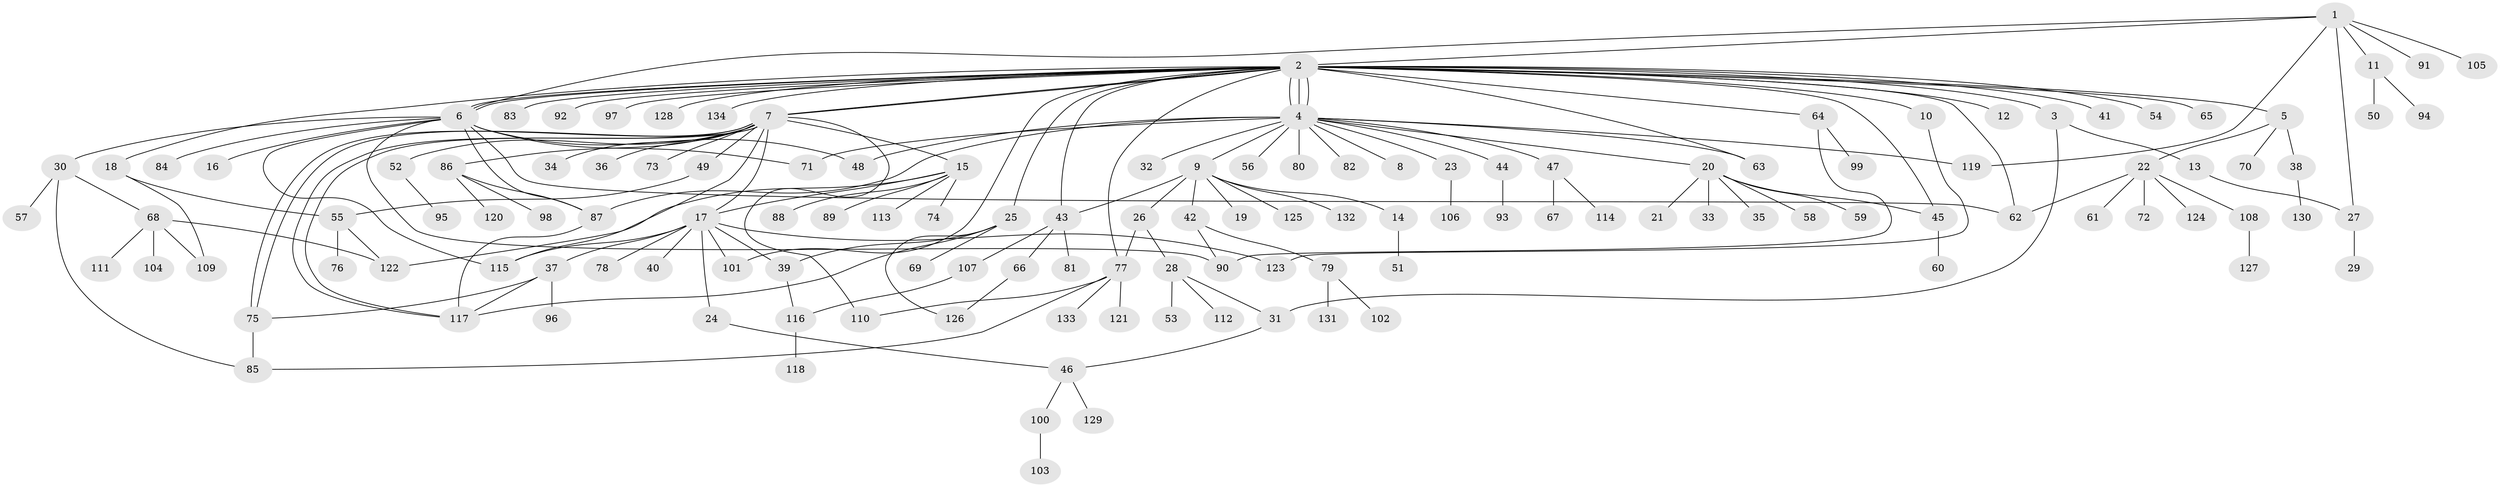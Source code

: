 // Generated by graph-tools (version 1.1) at 2025/11/02/27/25 16:11:12]
// undirected, 134 vertices, 175 edges
graph export_dot {
graph [start="1"]
  node [color=gray90,style=filled];
  1;
  2;
  3;
  4;
  5;
  6;
  7;
  8;
  9;
  10;
  11;
  12;
  13;
  14;
  15;
  16;
  17;
  18;
  19;
  20;
  21;
  22;
  23;
  24;
  25;
  26;
  27;
  28;
  29;
  30;
  31;
  32;
  33;
  34;
  35;
  36;
  37;
  38;
  39;
  40;
  41;
  42;
  43;
  44;
  45;
  46;
  47;
  48;
  49;
  50;
  51;
  52;
  53;
  54;
  55;
  56;
  57;
  58;
  59;
  60;
  61;
  62;
  63;
  64;
  65;
  66;
  67;
  68;
  69;
  70;
  71;
  72;
  73;
  74;
  75;
  76;
  77;
  78;
  79;
  80;
  81;
  82;
  83;
  84;
  85;
  86;
  87;
  88;
  89;
  90;
  91;
  92;
  93;
  94;
  95;
  96;
  97;
  98;
  99;
  100;
  101;
  102;
  103;
  104;
  105;
  106;
  107;
  108;
  109;
  110;
  111;
  112;
  113;
  114;
  115;
  116;
  117;
  118;
  119;
  120;
  121;
  122;
  123;
  124;
  125;
  126;
  127;
  128;
  129;
  130;
  131;
  132;
  133;
  134;
  1 -- 2;
  1 -- 6;
  1 -- 11;
  1 -- 27;
  1 -- 91;
  1 -- 105;
  1 -- 119;
  2 -- 3;
  2 -- 4;
  2 -- 4;
  2 -- 4;
  2 -- 5;
  2 -- 6;
  2 -- 6;
  2 -- 7;
  2 -- 7;
  2 -- 10;
  2 -- 12;
  2 -- 18;
  2 -- 25;
  2 -- 41;
  2 -- 43;
  2 -- 45;
  2 -- 54;
  2 -- 62;
  2 -- 63;
  2 -- 64;
  2 -- 65;
  2 -- 77;
  2 -- 83;
  2 -- 92;
  2 -- 97;
  2 -- 101;
  2 -- 128;
  2 -- 134;
  3 -- 13;
  3 -- 31;
  4 -- 8;
  4 -- 9;
  4 -- 20;
  4 -- 23;
  4 -- 32;
  4 -- 44;
  4 -- 47;
  4 -- 48;
  4 -- 56;
  4 -- 63;
  4 -- 71;
  4 -- 80;
  4 -- 82;
  4 -- 87;
  4 -- 119;
  5 -- 22;
  5 -- 38;
  5 -- 70;
  6 -- 16;
  6 -- 30;
  6 -- 48;
  6 -- 62;
  6 -- 71;
  6 -- 84;
  6 -- 87;
  6 -- 90;
  6 -- 115;
  7 -- 15;
  7 -- 17;
  7 -- 34;
  7 -- 36;
  7 -- 49;
  7 -- 52;
  7 -- 73;
  7 -- 75;
  7 -- 75;
  7 -- 86;
  7 -- 110;
  7 -- 115;
  7 -- 117;
  7 -- 117;
  9 -- 14;
  9 -- 19;
  9 -- 26;
  9 -- 42;
  9 -- 43;
  9 -- 125;
  9 -- 132;
  10 -- 123;
  11 -- 50;
  11 -- 94;
  13 -- 27;
  14 -- 51;
  15 -- 17;
  15 -- 74;
  15 -- 88;
  15 -- 89;
  15 -- 113;
  15 -- 122;
  17 -- 24;
  17 -- 37;
  17 -- 39;
  17 -- 40;
  17 -- 78;
  17 -- 101;
  17 -- 115;
  17 -- 123;
  18 -- 55;
  18 -- 109;
  20 -- 21;
  20 -- 33;
  20 -- 35;
  20 -- 45;
  20 -- 58;
  20 -- 59;
  22 -- 61;
  22 -- 62;
  22 -- 72;
  22 -- 108;
  22 -- 124;
  23 -- 106;
  24 -- 46;
  25 -- 39;
  25 -- 69;
  25 -- 117;
  25 -- 126;
  26 -- 28;
  26 -- 77;
  27 -- 29;
  28 -- 31;
  28 -- 53;
  28 -- 112;
  30 -- 57;
  30 -- 68;
  30 -- 85;
  31 -- 46;
  37 -- 75;
  37 -- 96;
  37 -- 117;
  38 -- 130;
  39 -- 116;
  42 -- 79;
  42 -- 90;
  43 -- 66;
  43 -- 81;
  43 -- 107;
  44 -- 93;
  45 -- 60;
  46 -- 100;
  46 -- 129;
  47 -- 67;
  47 -- 114;
  49 -- 55;
  52 -- 95;
  55 -- 76;
  55 -- 122;
  64 -- 90;
  64 -- 99;
  66 -- 126;
  68 -- 104;
  68 -- 109;
  68 -- 111;
  68 -- 122;
  75 -- 85;
  77 -- 85;
  77 -- 110;
  77 -- 121;
  77 -- 133;
  79 -- 102;
  79 -- 131;
  86 -- 87;
  86 -- 98;
  86 -- 120;
  87 -- 117;
  100 -- 103;
  107 -- 116;
  108 -- 127;
  116 -- 118;
}
